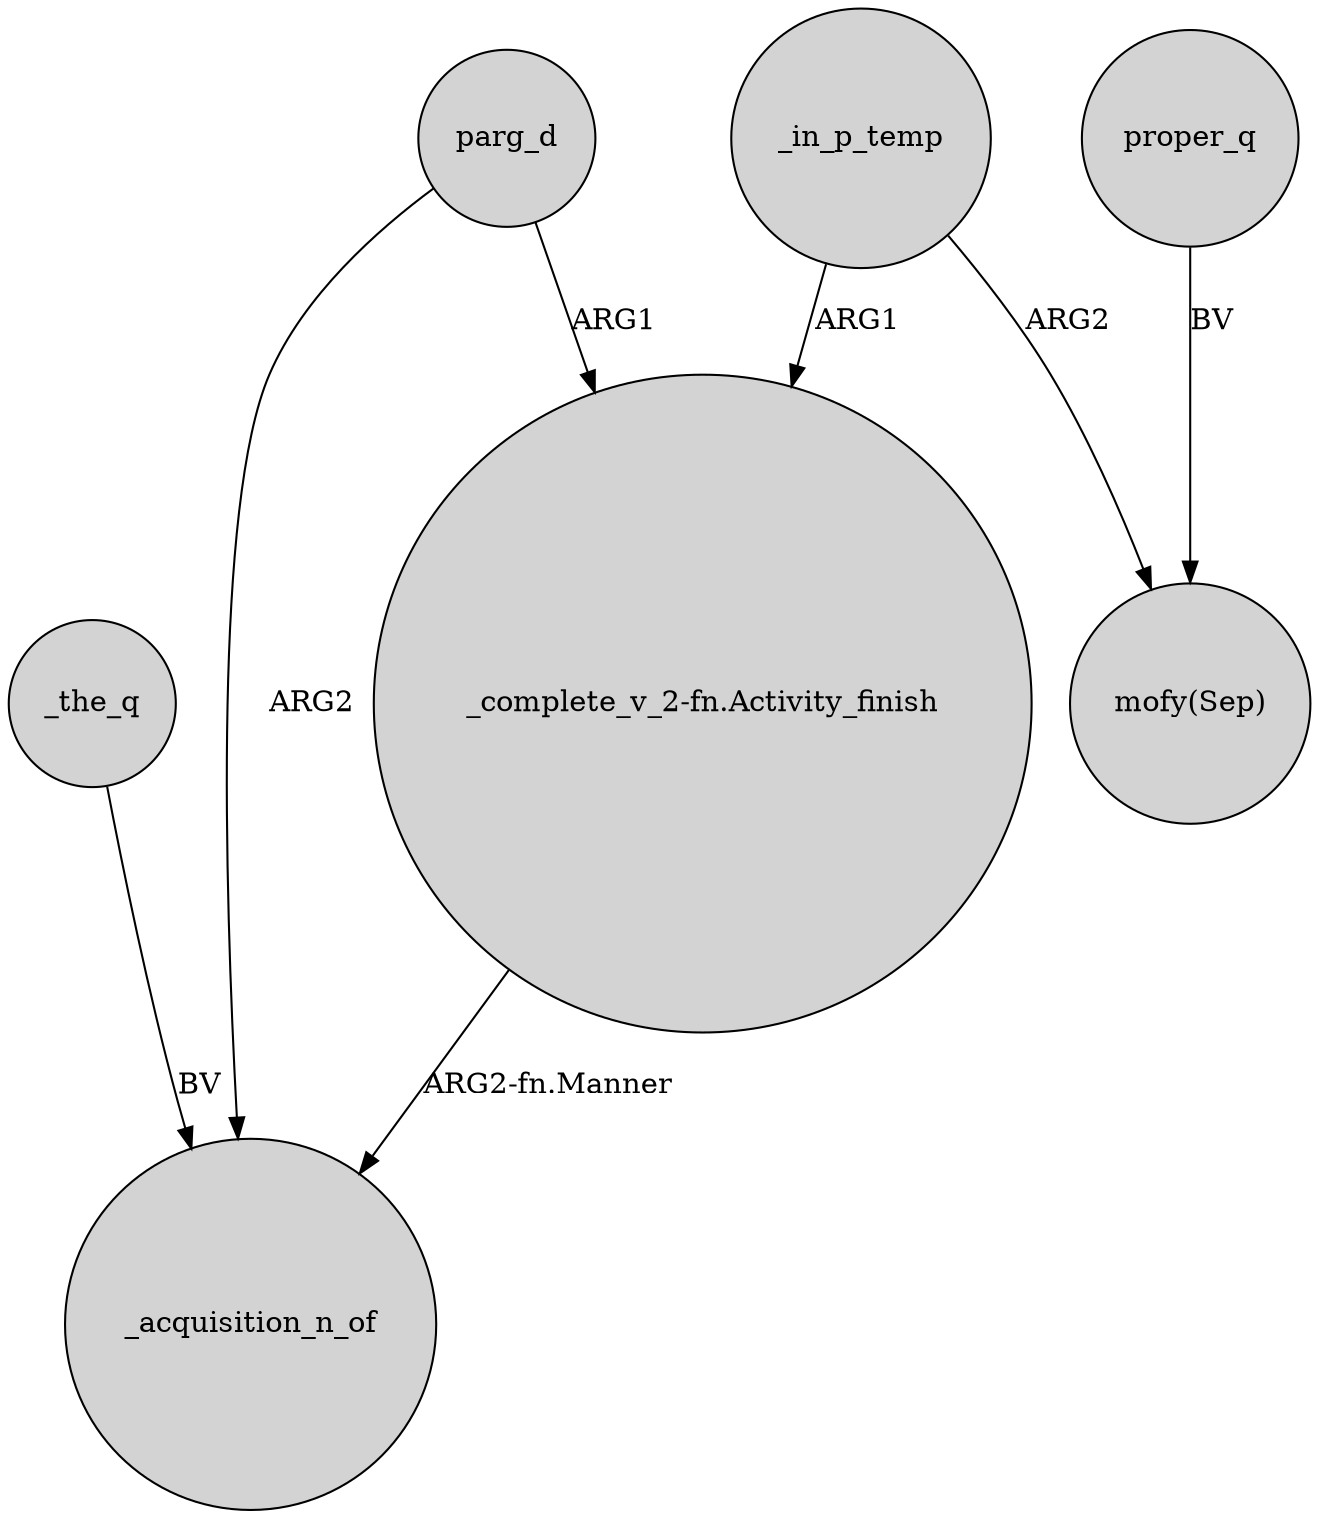 digraph {
	node [shape=circle style=filled]
	"_complete_v_2-fn.Activity_finish" -> _acquisition_n_of [label="ARG2-fn.Manner"]
	proper_q -> "mofy(Sep)" [label=BV]
	_the_q -> _acquisition_n_of [label=BV]
	parg_d -> _acquisition_n_of [label=ARG2]
	_in_p_temp -> "_complete_v_2-fn.Activity_finish" [label=ARG1]
	_in_p_temp -> "mofy(Sep)" [label=ARG2]
	parg_d -> "_complete_v_2-fn.Activity_finish" [label=ARG1]
}
